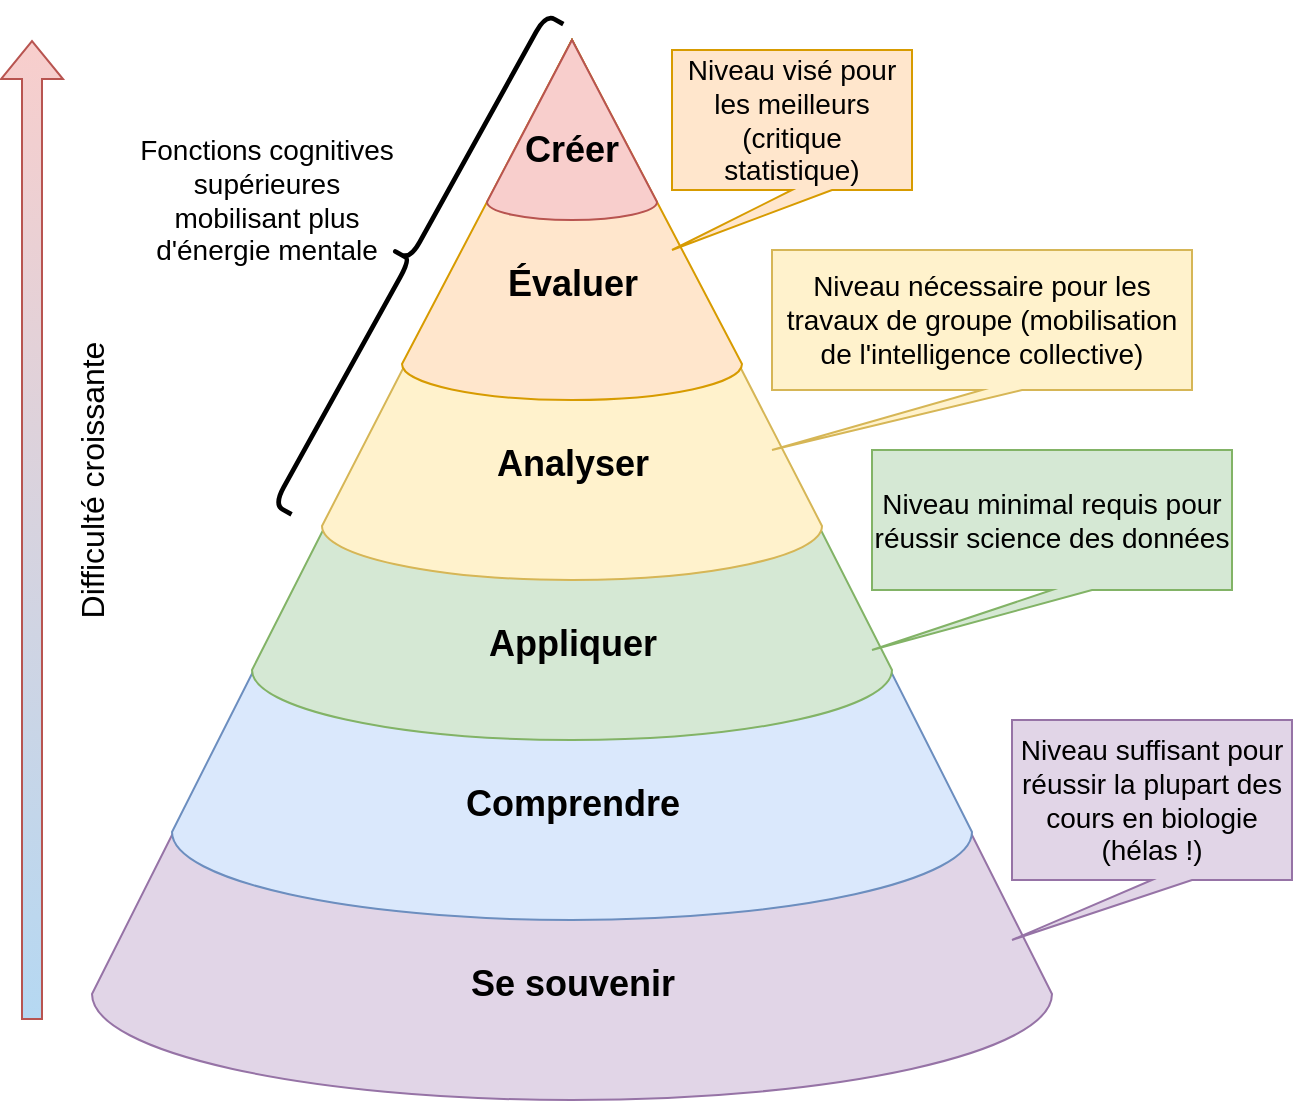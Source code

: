 <mxfile version="24.6.4" type="device">
  <diagram name="Page-1" id="8RcB091pld8Xh7fh2s0W">
    <mxGraphModel dx="1584" dy="1184" grid="1" gridSize="10" guides="1" tooltips="1" connect="1" arrows="1" fold="1" page="1" pageScale="1" pageWidth="3300" pageHeight="4681" math="0" shadow="0">
      <root>
        <mxCell id="0" />
        <mxCell id="1" parent="0" />
        <mxCell id="GztQF_fcFN-zkm4wOgRc-7" value="" style="verticalLabelPosition=bottom;verticalAlign=top;html=1;shape=mxgraph.basic.cone2;dx=0.5;dy=0.9;fillColor=#e1d5e7;strokeColor=#9673a6;" vertex="1" parent="1">
          <mxGeometry x="650" y="120" width="480" height="530" as="geometry" />
        </mxCell>
        <mxCell id="GztQF_fcFN-zkm4wOgRc-8" value="&lt;h2&gt;Se souvenir&lt;/h2&gt;" style="verticalLabelPosition=bottom;verticalAlign=top;html=1;shape=mxgraph.basic.cone2;dx=0.5;dy=0.9;fillColor=#dae8fc;strokeColor=#6c8ebf;" vertex="1" parent="1">
          <mxGeometry x="690" y="120" width="400" height="440" as="geometry" />
        </mxCell>
        <mxCell id="GztQF_fcFN-zkm4wOgRc-9" value="&lt;h2&gt;Comprendre&lt;/h2&gt;" style="verticalLabelPosition=bottom;verticalAlign=top;html=1;shape=mxgraph.basic.cone2;dx=0.5;dy=0.9;fillColor=#d5e8d4;strokeColor=#82b366;" vertex="1" parent="1">
          <mxGeometry x="730" y="120" width="320" height="350" as="geometry" />
        </mxCell>
        <mxCell id="GztQF_fcFN-zkm4wOgRc-10" value="&lt;h2&gt;Appliquer&lt;/h2&gt;" style="verticalLabelPosition=bottom;verticalAlign=top;html=1;shape=mxgraph.basic.cone2;dx=0.5;dy=0.9;fillColor=#fff2cc;strokeColor=#d6b656;" vertex="1" parent="1">
          <mxGeometry x="765" y="120" width="250" height="270" as="geometry" />
        </mxCell>
        <mxCell id="GztQF_fcFN-zkm4wOgRc-11" value="&lt;h2&gt;Analyser&lt;/h2&gt;" style="verticalLabelPosition=bottom;verticalAlign=top;html=1;shape=mxgraph.basic.cone2;dx=0.5;dy=0.9;fillColor=#ffe6cc;strokeColor=#d79b00;" vertex="1" parent="1">
          <mxGeometry x="805" y="120" width="170" height="180" as="geometry" />
        </mxCell>
        <mxCell id="GztQF_fcFN-zkm4wOgRc-12" value="&lt;h2&gt;Évaluer&lt;/h2&gt;" style="verticalLabelPosition=bottom;verticalAlign=top;html=1;shape=mxgraph.basic.cone2;dx=0.5;dy=0.9;fillColor=#f8cecc;strokeColor=#b85450;" vertex="1" parent="1">
          <mxGeometry x="847.5" y="120" width="85" height="90" as="geometry" />
        </mxCell>
        <mxCell id="GztQF_fcFN-zkm4wOgRc-13" value="&lt;h2&gt;Créer&lt;/h2&gt;" style="text;html=1;align=center;verticalAlign=middle;whiteSpace=wrap;rounded=0;" vertex="1" parent="1">
          <mxGeometry x="860" y="160" width="60" height="30" as="geometry" />
        </mxCell>
        <mxCell id="GztQF_fcFN-zkm4wOgRc-14" value="" style="shape=flexArrow;endArrow=classic;html=1;rounded=0;fillColor=#f8cecc;strokeColor=#b85450;gradientColor=#b5d8f2;" edge="1" parent="1">
          <mxGeometry width="50" height="50" relative="1" as="geometry">
            <mxPoint x="620" y="610" as="sourcePoint" />
            <mxPoint x="620" y="120" as="targetPoint" />
          </mxGeometry>
        </mxCell>
        <mxCell id="GztQF_fcFN-zkm4wOgRc-15" value="&lt;font style=&quot;font-size: 16px;&quot;&gt;Difficulté croissante&lt;/font&gt;" style="text;html=1;align=center;verticalAlign=middle;whiteSpace=wrap;rounded=0;rotation=-90;" vertex="1" parent="1">
          <mxGeometry x="540" y="325" width="220" height="30" as="geometry" />
        </mxCell>
        <mxCell id="GztQF_fcFN-zkm4wOgRc-16" value="&lt;font style=&quot;font-size: 14px;&quot;&gt;Niveau suffisant pour réussir la plupart des cours en biologie (hélas !)&lt;/font&gt;" style="shape=callout;whiteSpace=wrap;html=1;perimeter=calloutPerimeter;position2=0;fillColor=#e1d5e7;strokeColor=#9673a6;" vertex="1" parent="1">
          <mxGeometry x="1110" y="460" width="140" height="110" as="geometry" />
        </mxCell>
        <mxCell id="GztQF_fcFN-zkm4wOgRc-17" value="" style="shape=curlyBracket;whiteSpace=wrap;html=1;rounded=1;labelPosition=left;verticalLabelPosition=middle;align=right;verticalAlign=middle;rotation=29;strokeWidth=2.362;" vertex="1" parent="1">
          <mxGeometry x="798.72" y="89.39" width="20" height="280.28" as="geometry" />
        </mxCell>
        <mxCell id="GztQF_fcFN-zkm4wOgRc-18" value="&lt;font style=&quot;font-size: 14px;&quot;&gt;Fonctions cognitives supérieures mobilisant plus d&#39;énergie mentale&lt;/font&gt;" style="text;html=1;align=center;verticalAlign=middle;whiteSpace=wrap;rounded=0;" vertex="1" parent="1">
          <mxGeometry x="670" y="160" width="135" height="80" as="geometry" />
        </mxCell>
        <mxCell id="GztQF_fcFN-zkm4wOgRc-20" value="&lt;font style=&quot;font-size: 14px;&quot;&gt;Niveau minimal requis pour réussir science des données&lt;/font&gt;" style="shape=callout;whiteSpace=wrap;html=1;perimeter=calloutPerimeter;position2=0;fillColor=#d5e8d4;strokeColor=#82b366;" vertex="1" parent="1">
          <mxGeometry x="1040" y="325" width="180" height="100" as="geometry" />
        </mxCell>
        <mxCell id="GztQF_fcFN-zkm4wOgRc-21" value="&lt;font style=&quot;font-size: 14px;&quot;&gt;Niveau nécessaire pour les travaux de groupe (mobilisation de l&#39;intelligence collective)&lt;/font&gt;" style="shape=callout;whiteSpace=wrap;html=1;perimeter=calloutPerimeter;position2=0;fillColor=#fff2cc;strokeColor=#d6b656;" vertex="1" parent="1">
          <mxGeometry x="990" y="225" width="210" height="100" as="geometry" />
        </mxCell>
        <mxCell id="GztQF_fcFN-zkm4wOgRc-22" value="&lt;font style=&quot;font-size: 14px;&quot;&gt;Niveau visé pour les meilleurs (critique statistique)&lt;/font&gt;" style="shape=callout;whiteSpace=wrap;html=1;perimeter=calloutPerimeter;position2=0;fillColor=#ffe6cc;strokeColor=#d79b00;" vertex="1" parent="1">
          <mxGeometry x="940" y="125" width="120" height="100" as="geometry" />
        </mxCell>
      </root>
    </mxGraphModel>
  </diagram>
</mxfile>
